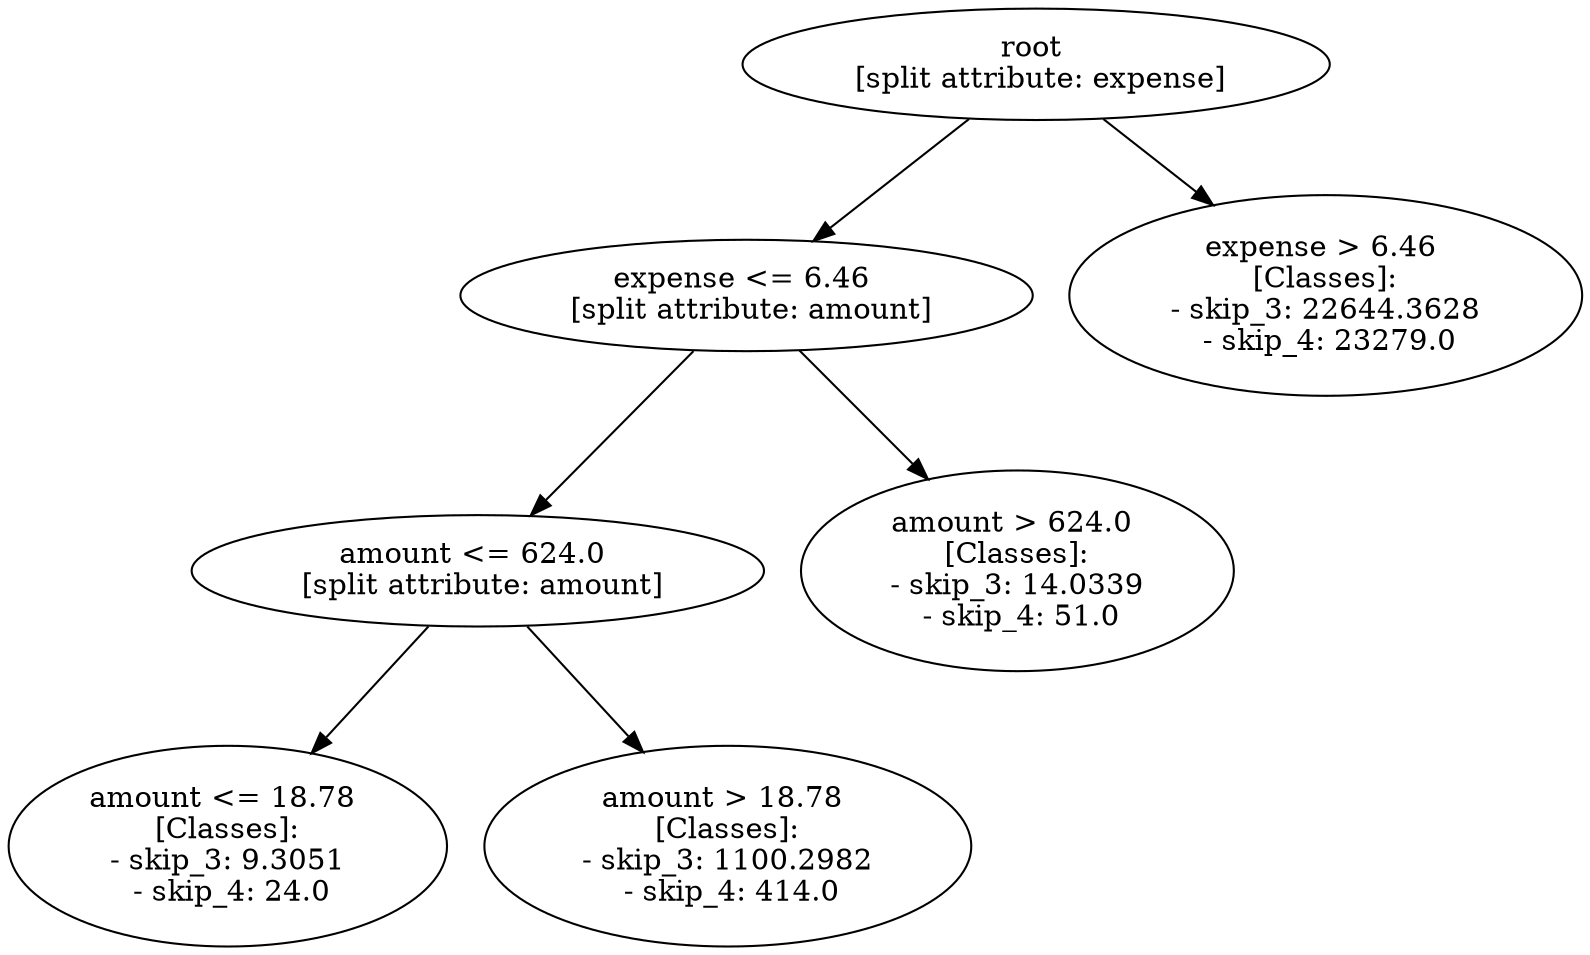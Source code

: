 // Road_Traffic_Fine_Management_Process-p_3-8
digraph "Road_Traffic_Fine_Management_Process-p_3-8" {
	"c65b1574-c9b6-48c8-ad60-02920d233ed0" [label="root 
 [split attribute: expense]"]
	"c272432f-8f6f-4f06-a132-11131665354e" [label="expense <= 6.46 
 [split attribute: amount]"]
	"c65b1574-c9b6-48c8-ad60-02920d233ed0" -> "c272432f-8f6f-4f06-a132-11131665354e"
	"a2b86d67-7e63-4aad-a1ae-68ffbf272bd4" [label="amount <= 624.0 
 [split attribute: amount]"]
	"c272432f-8f6f-4f06-a132-11131665354e" -> "a2b86d67-7e63-4aad-a1ae-68ffbf272bd4"
	"ec554887-d20f-4eff-982f-ae9c0ccaa9fb" [label="amount <= 18.78 
 [Classes]: 
 - skip_3: 9.3051 
 - skip_4: 24.0"]
	"a2b86d67-7e63-4aad-a1ae-68ffbf272bd4" -> "ec554887-d20f-4eff-982f-ae9c0ccaa9fb"
	"7d6ebc68-2a89-4d38-b790-0b226a7fdabb" [label="amount > 18.78 
 [Classes]: 
 - skip_3: 1100.2982 
 - skip_4: 414.0"]
	"a2b86d67-7e63-4aad-a1ae-68ffbf272bd4" -> "7d6ebc68-2a89-4d38-b790-0b226a7fdabb"
	"18ef4cc1-ded1-49bb-9e33-a34f7ee46f73" [label="amount > 624.0 
 [Classes]: 
 - skip_3: 14.0339 
 - skip_4: 51.0"]
	"c272432f-8f6f-4f06-a132-11131665354e" -> "18ef4cc1-ded1-49bb-9e33-a34f7ee46f73"
	"df754a52-03c6-4f71-86f6-b2f8d235d514" [label="expense > 6.46 
 [Classes]: 
 - skip_3: 22644.3628 
 - skip_4: 23279.0"]
	"c65b1574-c9b6-48c8-ad60-02920d233ed0" -> "df754a52-03c6-4f71-86f6-b2f8d235d514"
}
